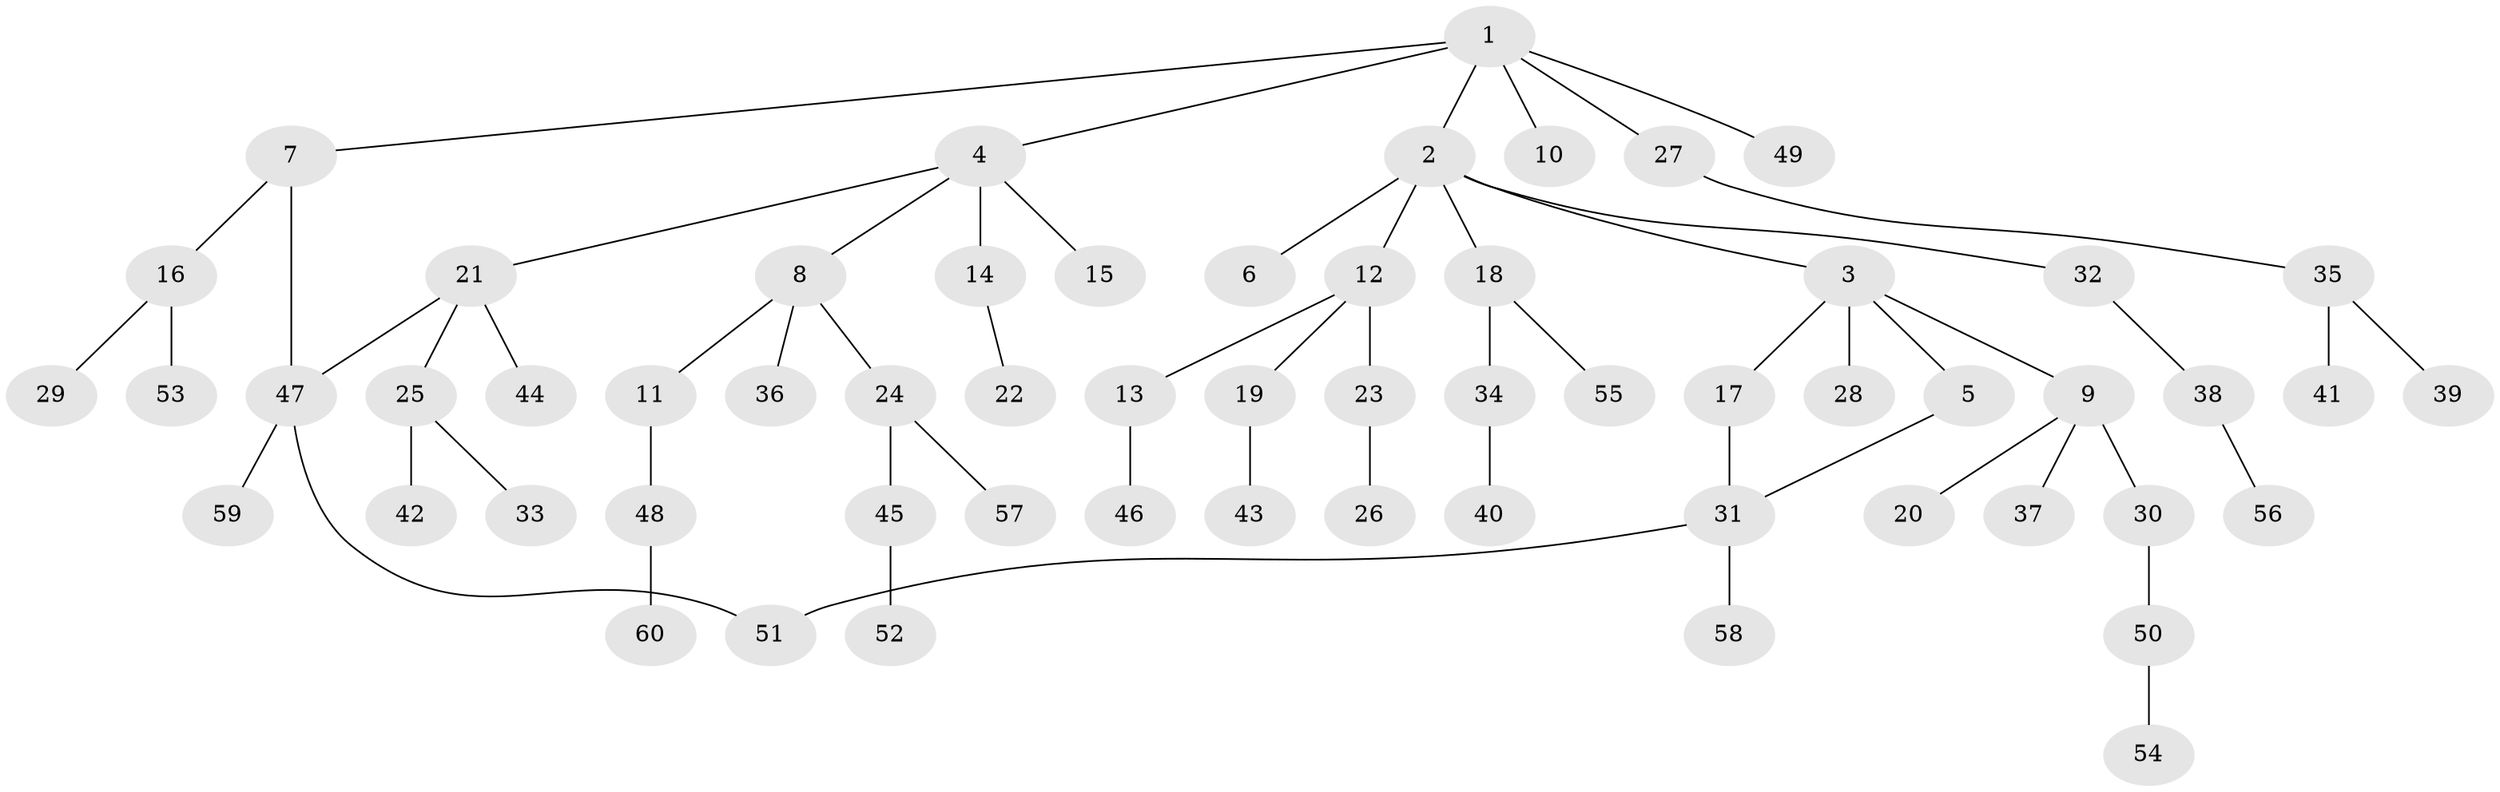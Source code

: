 // Generated by graph-tools (version 1.1) at 2025/42/03/09/25 04:42:53]
// undirected, 60 vertices, 62 edges
graph export_dot {
graph [start="1"]
  node [color=gray90,style=filled];
  1;
  2;
  3;
  4;
  5;
  6;
  7;
  8;
  9;
  10;
  11;
  12;
  13;
  14;
  15;
  16;
  17;
  18;
  19;
  20;
  21;
  22;
  23;
  24;
  25;
  26;
  27;
  28;
  29;
  30;
  31;
  32;
  33;
  34;
  35;
  36;
  37;
  38;
  39;
  40;
  41;
  42;
  43;
  44;
  45;
  46;
  47;
  48;
  49;
  50;
  51;
  52;
  53;
  54;
  55;
  56;
  57;
  58;
  59;
  60;
  1 -- 2;
  1 -- 4;
  1 -- 7;
  1 -- 10;
  1 -- 27;
  1 -- 49;
  2 -- 3;
  2 -- 6;
  2 -- 12;
  2 -- 18;
  2 -- 32;
  3 -- 5;
  3 -- 9;
  3 -- 17;
  3 -- 28;
  4 -- 8;
  4 -- 14;
  4 -- 15;
  4 -- 21;
  5 -- 31;
  7 -- 16;
  7 -- 47;
  8 -- 11;
  8 -- 24;
  8 -- 36;
  9 -- 20;
  9 -- 30;
  9 -- 37;
  11 -- 48;
  12 -- 13;
  12 -- 19;
  12 -- 23;
  13 -- 46;
  14 -- 22;
  16 -- 29;
  16 -- 53;
  17 -- 31;
  18 -- 34;
  18 -- 55;
  19 -- 43;
  21 -- 25;
  21 -- 44;
  21 -- 47;
  23 -- 26;
  24 -- 45;
  24 -- 57;
  25 -- 33;
  25 -- 42;
  27 -- 35;
  30 -- 50;
  31 -- 51;
  31 -- 58;
  32 -- 38;
  34 -- 40;
  35 -- 39;
  35 -- 41;
  38 -- 56;
  45 -- 52;
  47 -- 59;
  47 -- 51;
  48 -- 60;
  50 -- 54;
}
